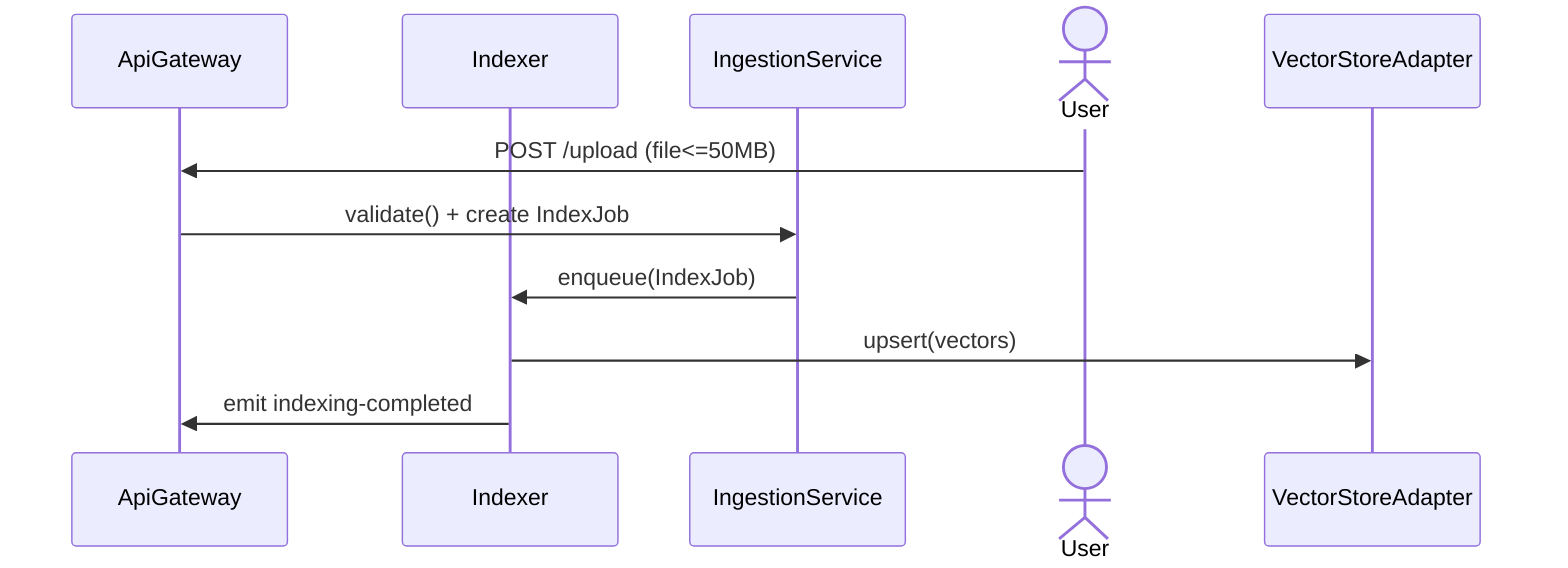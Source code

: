 sequenceDiagram
  participant ApiGateway as ApiGateway
  participant Indexer as Indexer
  participant IngestionSer as IngestionService
  actor User
  participant VectorStoreA as VectorStoreAdapter
  User->>ApiGateway: POST /upload (file<=50MB)
  ApiGateway->>IngestionSer: validate() + create IndexJob
  IngestionSer->>Indexer: enqueue(IndexJob)
  Indexer->>VectorStoreA: upsert(vectors)
  Indexer->>ApiGateway: emit indexing-completed